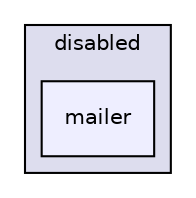 digraph "modules/disabled/mailer" {
  compound=true
  node [ fontsize="10", fontname="Helvetica"];
  edge [ labelfontsize="10", labelfontname="Helvetica"];
  subgraph clusterdir_963797e61b298ab29dc641f49fcfb6d7 {
    graph [ bgcolor="#ddddee", pencolor="black", label="disabled" fontname="Helvetica", fontsize="10", URL="dir_963797e61b298ab29dc641f49fcfb6d7.html"]
  dir_44f0cec1f78524f34984a2421937de60 [shape=box, label="mailer", style="filled", fillcolor="#eeeeff", pencolor="black", URL="dir_44f0cec1f78524f34984a2421937de60.html"];
  }
}
